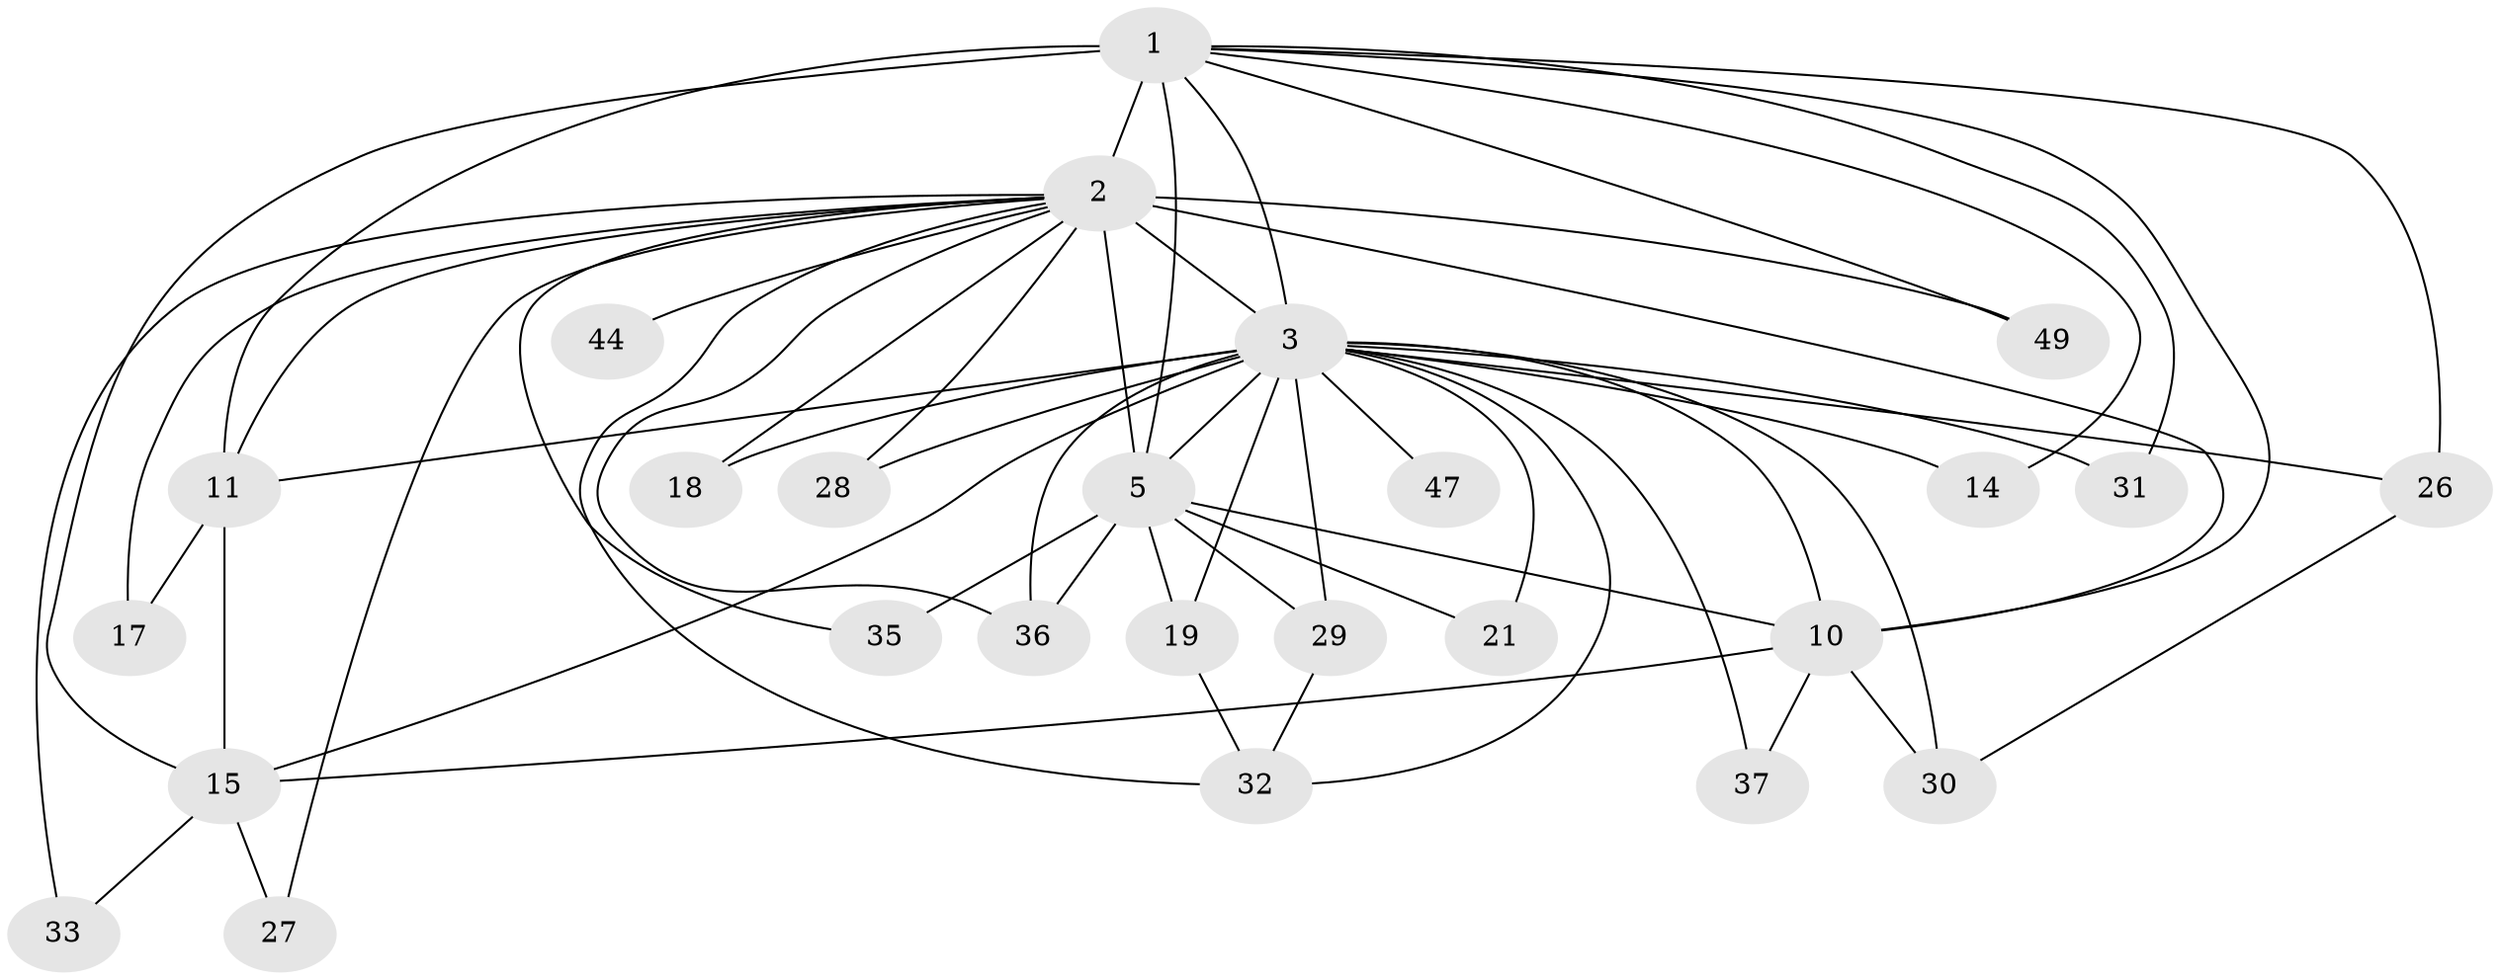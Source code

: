 // original degree distribution, {14: 0.03773584905660377, 13: 0.03773584905660377, 12: 0.03773584905660377, 18: 0.018867924528301886, 15: 0.018867924528301886, 11: 0.018867924528301886, 23: 0.018867924528301886, 4: 0.05660377358490566, 5: 0.018867924528301886, 6: 0.03773584905660377, 2: 0.5283018867924528, 8: 0.018867924528301886, 3: 0.1509433962264151}
// Generated by graph-tools (version 1.1) at 2025/14/03/09/25 04:14:11]
// undirected, 26 vertices, 57 edges
graph export_dot {
graph [start="1"]
  node [color=gray90,style=filled];
  1 [super="+4+13+52"];
  2 [super="+9+6+7+20"];
  3 [super="+8"];
  5 [super="+25"];
  10 [super="+45+22+38"];
  11 [super="+12"];
  14;
  15 [super="+23"];
  17;
  18;
  19;
  21;
  26 [super="+51"];
  27;
  28;
  29 [super="+40"];
  30;
  31 [super="+46"];
  32 [super="+42"];
  33;
  35;
  36 [super="+50"];
  37;
  44;
  47;
  49;
  1 -- 2 [weight=9];
  1 -- 3 [weight=4];
  1 -- 5 [weight=2];
  1 -- 10 [weight=2];
  1 -- 31;
  1 -- 14;
  1 -- 49;
  1 -- 26;
  1 -- 15;
  1 -- 11 [weight=2];
  2 -- 3 [weight=10];
  2 -- 5 [weight=4];
  2 -- 10 [weight=4];
  2 -- 17;
  2 -- 35;
  2 -- 44 [weight=2];
  2 -- 49;
  2 -- 27;
  2 -- 28;
  2 -- 32;
  2 -- 33;
  2 -- 36;
  2 -- 11 [weight=2];
  2 -- 18;
  3 -- 5 [weight=3];
  3 -- 10 [weight=3];
  3 -- 11 [weight=3];
  3 -- 31 [weight=2];
  3 -- 14;
  3 -- 15;
  3 -- 18;
  3 -- 19;
  3 -- 21;
  3 -- 26;
  3 -- 28;
  3 -- 29;
  3 -- 30;
  3 -- 32;
  3 -- 36;
  3 -- 37;
  3 -- 47;
  5 -- 10 [weight=3];
  5 -- 19;
  5 -- 21;
  5 -- 29 [weight=2];
  5 -- 35;
  5 -- 36;
  10 -- 37;
  10 -- 15;
  10 -- 30;
  11 -- 17;
  11 -- 15;
  15 -- 27;
  15 -- 33;
  19 -- 32;
  26 -- 30;
  29 -- 32;
}
